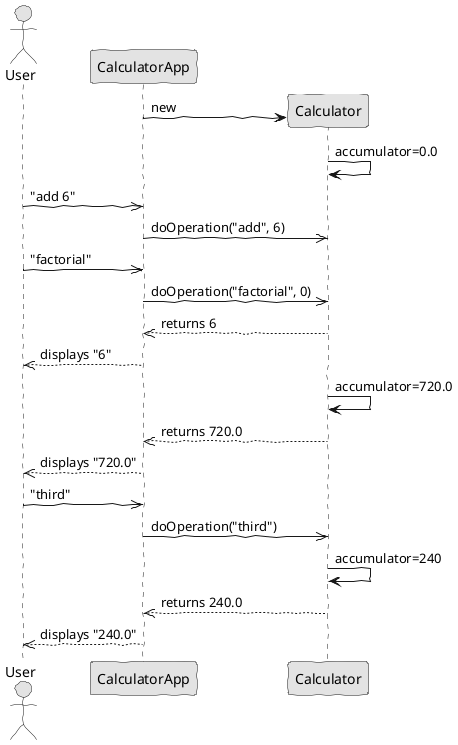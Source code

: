 @startuml
skinparam handwritten true
skinparam monochrome true
skinparam packageStyle rect
skinparam defaultFontName FG Virgil
skinparam shadowing false

actor User
participant CalculatorApp
participant Calculator

create Calculator
CalculatorApp -> Calculator : new
Calculator -> Calculator : accumulator=0.0

User ->> CalculatorApp : "add 6"
CalculatorApp ->> Calculator : doOperation("add", 6)
User ->> CalculatorApp : "factorial"
CalculatorApp ->> Calculator : doOperation("factorial", 0)
CalculatorApp <<-- Calculator : returns 6
User <<-- CalculatorApp : displays "6"

Calculator -> Calculator : accumulator=720.0
CalculatorApp <<-- Calculator : returns 720.0
User <<-- CalculatorApp : displays "720.0"

User ->> CalculatorApp : "third"
CalculatorApp ->> Calculator : doOperation("third")
Calculator -> Calculator : accumulator=240
CalculatorApp <<-- Calculator : returns 240.0
User <<-- CalculatorApp : displays "240.0"
@enduml